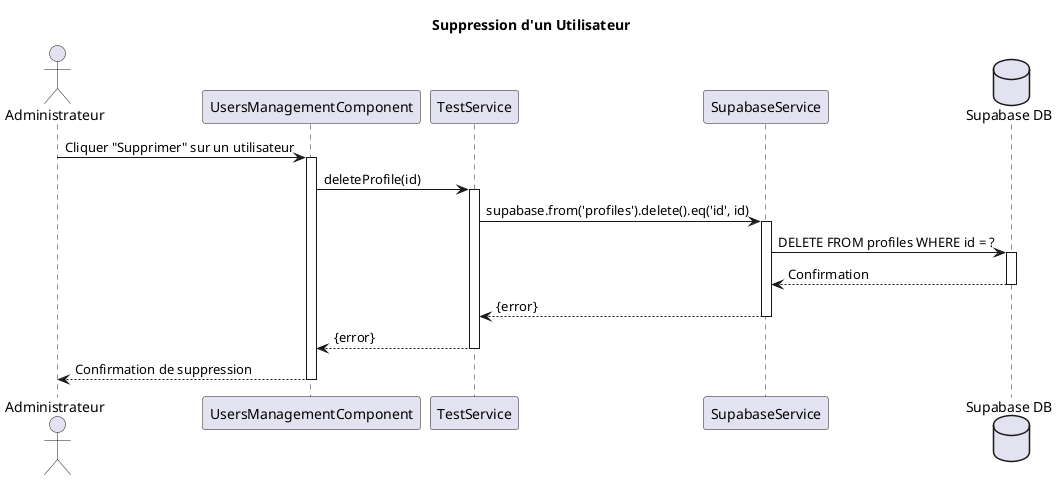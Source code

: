 @startuml Séquence 3 - Suppression d'un Utilisateur

actor "Administrateur" as Admin
participant "UsersManagementComponent" as UserMgmt
participant "TestService" as TestSvc
participant "SupabaseService" as Supabase
database "Supabase DB" as DB

title Suppression d'un Utilisateur

Admin -> UserMgmt : Cliquer "Supprimer" sur un utilisateur
activate UserMgmt

UserMgmt -> TestSvc : deleteProfile(id)
activate TestSvc

TestSvc -> Supabase : supabase.from('profiles').delete().eq('id', id)
activate Supabase

Supabase -> DB : DELETE FROM profiles WHERE id = ?
activate DB
DB --> Supabase : Confirmation
deactivate DB

Supabase --> TestSvc : {error}
deactivate Supabase

TestSvc --> UserMgmt : {error}
deactivate TestSvc

UserMgmt --> Admin : Confirmation de suppression
deactivate UserMgmt

@enduml
